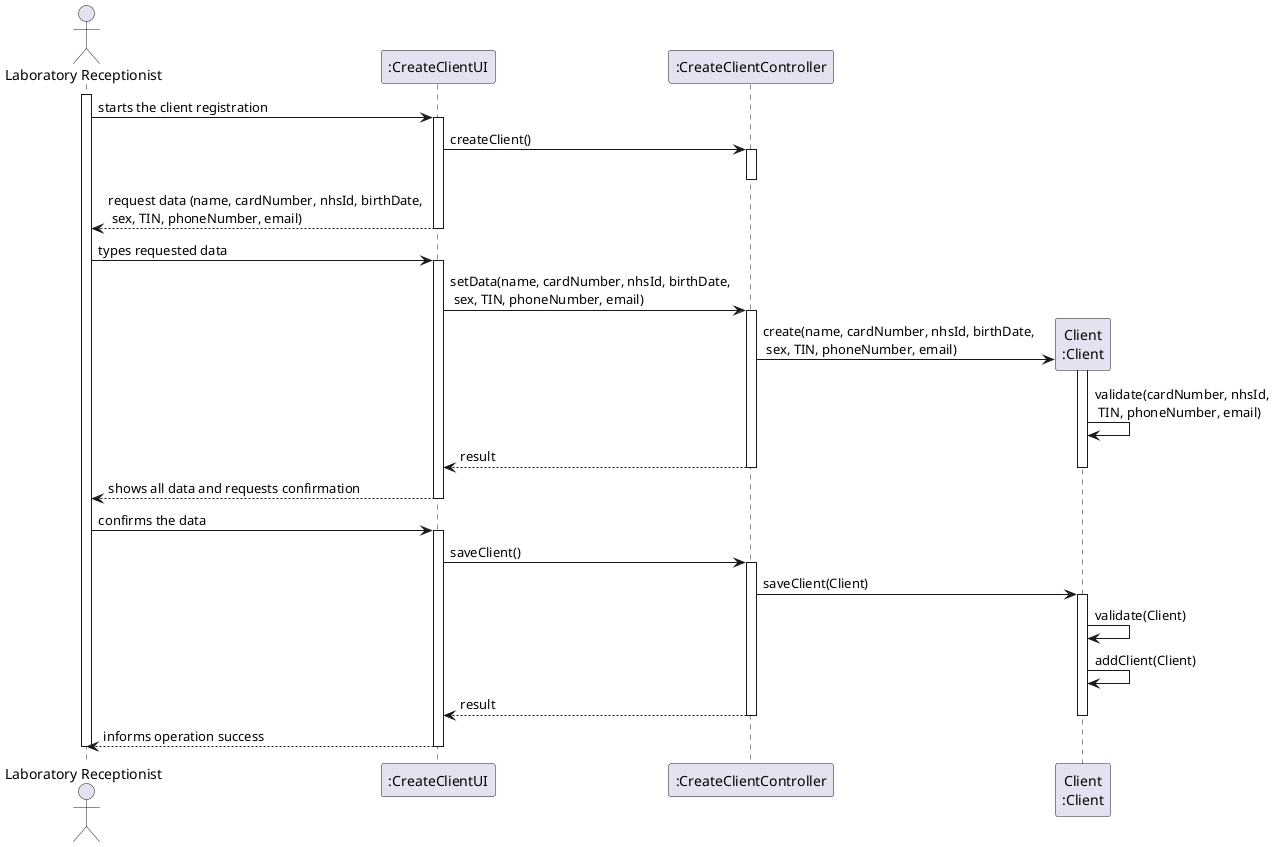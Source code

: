 @startuml
actor "Laboratory Receptionist" as LR
participant ":CreateClientUI" as ui
participant ":CreateClientController" as controller
participant "Client\n:Client" as clt


activate LR
LR -> ui : starts the client registration
activate ui
ui -> controller : createClient()
activate controller
deactivate controller
ui --> LR : request data (name, cardNumber, nhsId, birthDate, \n sex, TIN, phoneNumber, email)
deactivate ui
LR -> ui : types requested data
activate ui
ui -> controller : setData(name, cardNumber, nhsId, birthDate, \n sex, TIN, phoneNumber, email)
activate controller
controller -> clt** : create(name, cardNumber, nhsId, birthDate, \n sex, TIN, phoneNumber, email)
activate clt
clt -> clt : validate(cardNumber, nhsId,\n TIN, phoneNumber, email)
controller --> ui : result
deactivate clt
deactivate controller
ui --> LR : shows all data and requests confirmation
deactivate ui
LR -> ui : confirms the data
activate ui
ui -> controller : saveClient()
activate controller
controller -> clt : saveClient(Client)
activate clt
clt -> clt : validate(Client)
clt -> clt : addClient(Client)
controller --> ui : result
deactivate clt
deactivate controller
ui --> LR : informs operation success
deactivate ui
deactivate LR

@enduml